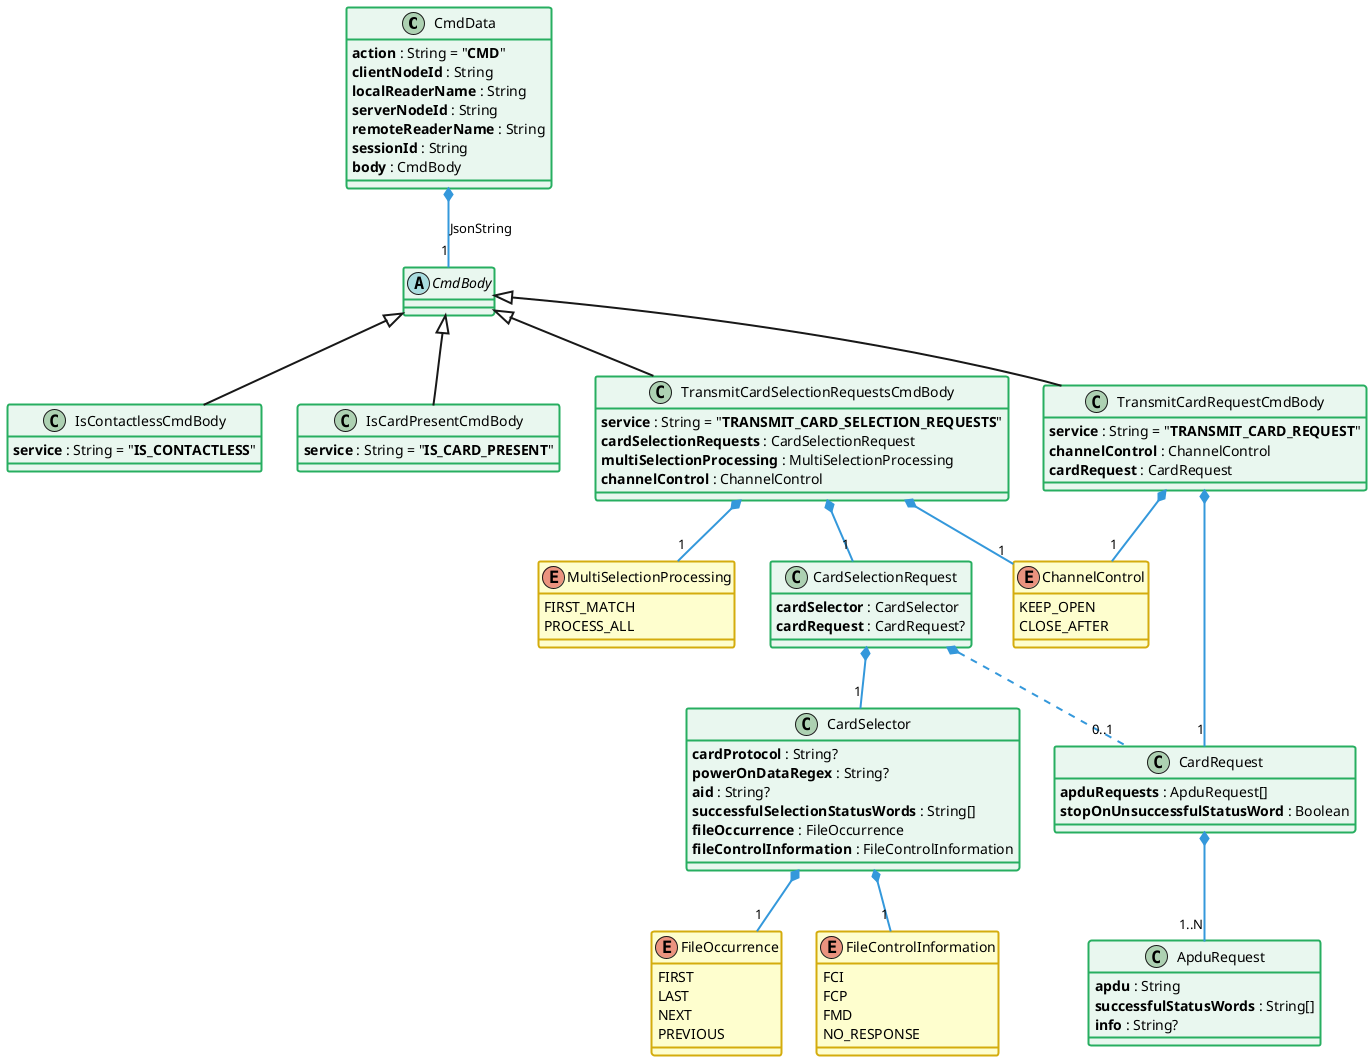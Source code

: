 @startuml
'title
'    Keyple Distributed JSON API
'    compliant with "keyple-service-java-lib" version 2.1.4
'    CMD (2023-03-22)
'end title

' == THEME ==

'Couleurs issues de : https://htmlcolorcodes.com/fr/tableau-de-couleur/tableau-de-couleur-design-plat/
!define C_GREY1 F8F9F9
!define C_GREY2 F2F3F4
!define C_GREY3 E5E7E9
!define C_GREY4 D7DBDD
!define C_GREY5 CACFD2
!define C_GREY6 BDC3C7
!define C_LINK 3498DB
!define C_USE 27AE60

' -- Styles that don't work with new version of plantuml --
skinparam stereotypeABorderColor #A9DCDF
skinparam stereotypeIBorderColor #B4A7E5
skinparam stereotypeCBorderColor #ADD1B2
skinparam stereotypeEBorderColor #EB93DF
' -- END --

skinparam ClassBorderThickness 2
skinparam ArrowThickness 2

' Yellow
skinparam ClassBackgroundColor #FEFECE
skinparam ClassBorderColor #D4AC0D
' Red
skinparam ClassBackgroundColor<<red>> #FDEDEC
skinparam ClassBorderColor<<red>> #E74C3C
hide <<red>> stereotype
' Purple
skinparam ClassBackgroundColor<<purple>> #F4ECF7
skinparam ClassBorderColor<<purple>> #8E44AD
hide <<purple>> stereotype
' blue
skinparam ClassBackgroundColor<<blue>> #EBF5FB
skinparam ClassBorderColor<<blue>> #3498DB
hide <<blue>> stereotype
' Green
skinparam ClassBackgroundColor<<green>> #E9F7EF
skinparam ClassBorderColor<<green>> #27AE60
hide <<green>> stereotype
' Grey
skinparam ClassBackgroundColor<<grey>> #EAECEE
skinparam ClassBorderColor<<grey>> #2C3E50
hide <<grey>> stereotype

' == CONTENT ==

' CMD
class CmdData {
    **action** : String = "**CMD**"
    **clientNodeId** : String
    **localReaderName** : String
    **serverNodeId** : String
    **remoteReaderName** : String
    **sessionId** : String
    **body** : CmdBody
}
abstract class CmdBody {
}

' IS_CONTACTLESS (CMD) ==> NOP
class IsContactlessCmdBody extends CmdBody {
    **service** : String = "**IS_CONTACTLESS**"
}

' IS_CARD_PRESENT (CMD) ==> NOP
class IsCardPresentCmdBody extends CmdBody {
    **service** : String = "**IS_CARD_PRESENT**"
}

' TRANSMIT_CARD_SELECTION_REQUESTS (CMD)
class TransmitCardSelectionRequestsCmdBody extends CmdBody {
    **service** : String = "**TRANSMIT_CARD_SELECTION_REQUESTS**"
    **cardSelectionRequests** : CardSelectionRequest
    **multiSelectionProcessing** : MultiSelectionProcessing
    **channelControl** : ChannelControl
}
enum MultiSelectionProcessing {
    FIRST_MATCH
    PROCESS_ALL
}
class CardSelectionRequest {
    **cardSelector** : CardSelector
    **cardRequest** : CardRequest?
}
class CardSelector {
    **cardProtocol** : String?
    **powerOnDataRegex** : String?
    **aid** : String?
    **successfulSelectionStatusWords** : String[]
    **fileOccurrence** : FileOccurrence
    **fileControlInformation** : FileControlInformation
}
enum FileOccurrence {
    FIRST
    LAST
    NEXT
    PREVIOUS
}
enum FileControlInformation {
    FCI
    FCP
    FMD
    NO_RESPONSE
}
class CardRequest {
    **apduRequests** : ApduRequest[]
    **stopOnUnsuccessfulStatusWord** : Boolean
}
class ApduRequest {
    **apdu** : String
    **successfulStatusWords** : String[]
    **info** : String?
}
enum ChannelControl {
    KEEP_OPEN
    CLOSE_AFTER
}

' TRANSMIT_CARD_REQUEST (CMD)
class TransmitCardRequestCmdBody extends CmdBody {
    **service** : String = "**TRANSMIT_CARD_REQUEST**"
    **channelControl** : ChannelControl
    **cardRequest** : CardRequest
}

' Associations

CmdData *-- "1" CmdBody #C_LINK : JsonString

TransmitCardSelectionRequestsCmdBody *-- "1" CardSelectionRequest #C_LINK
TransmitCardSelectionRequestsCmdBody *-- "1" MultiSelectionProcessing #C_LINK
TransmitCardSelectionRequestsCmdBody *-- "1" ChannelControl #C_LINK

CardSelectionRequest *-- "1" CardSelector #C_LINK
CardSelectionRequest *.. "0..1" CardRequest #C_LINK

CardSelector *-- "1" FileOccurrence #C_LINK
CardSelector *-- "1" FileControlInformation #C_LINK

CardRequest *-- "1..N" ApduRequest #C_LINK

TransmitCardRequestCmdBody *-- "1" ChannelControl #C_LINK
TransmitCardRequestCmdBody *-- "1" CardRequest #C_LINK

' == LAYOUT ==

' == STYLE ==

' CMD
class CmdData <<green>>
abstract class CmdBody <<green>>

' TRANSMIT_CARD_SELECTION_REQUESTS (CMD)
class TransmitCardSelectionRequestsCmdBody <<green>>
class CardSelectionRequest <<green>>
class CardSelector <<green>>
class CardRequest <<green>>
class ApduRequest <<green>>

' TRANSMIT_CARD_REQUEST (CMD)
class TransmitCardRequestCmdBody <<green>>

' IS_CARD_PRESENT (CMD) ==> NOP
class IsCardPresentCmdBody <<green>>

' IS_CONTACTLESS (CMD) ==> NOP
class IsContactlessCmdBody <<green>>

@enduml